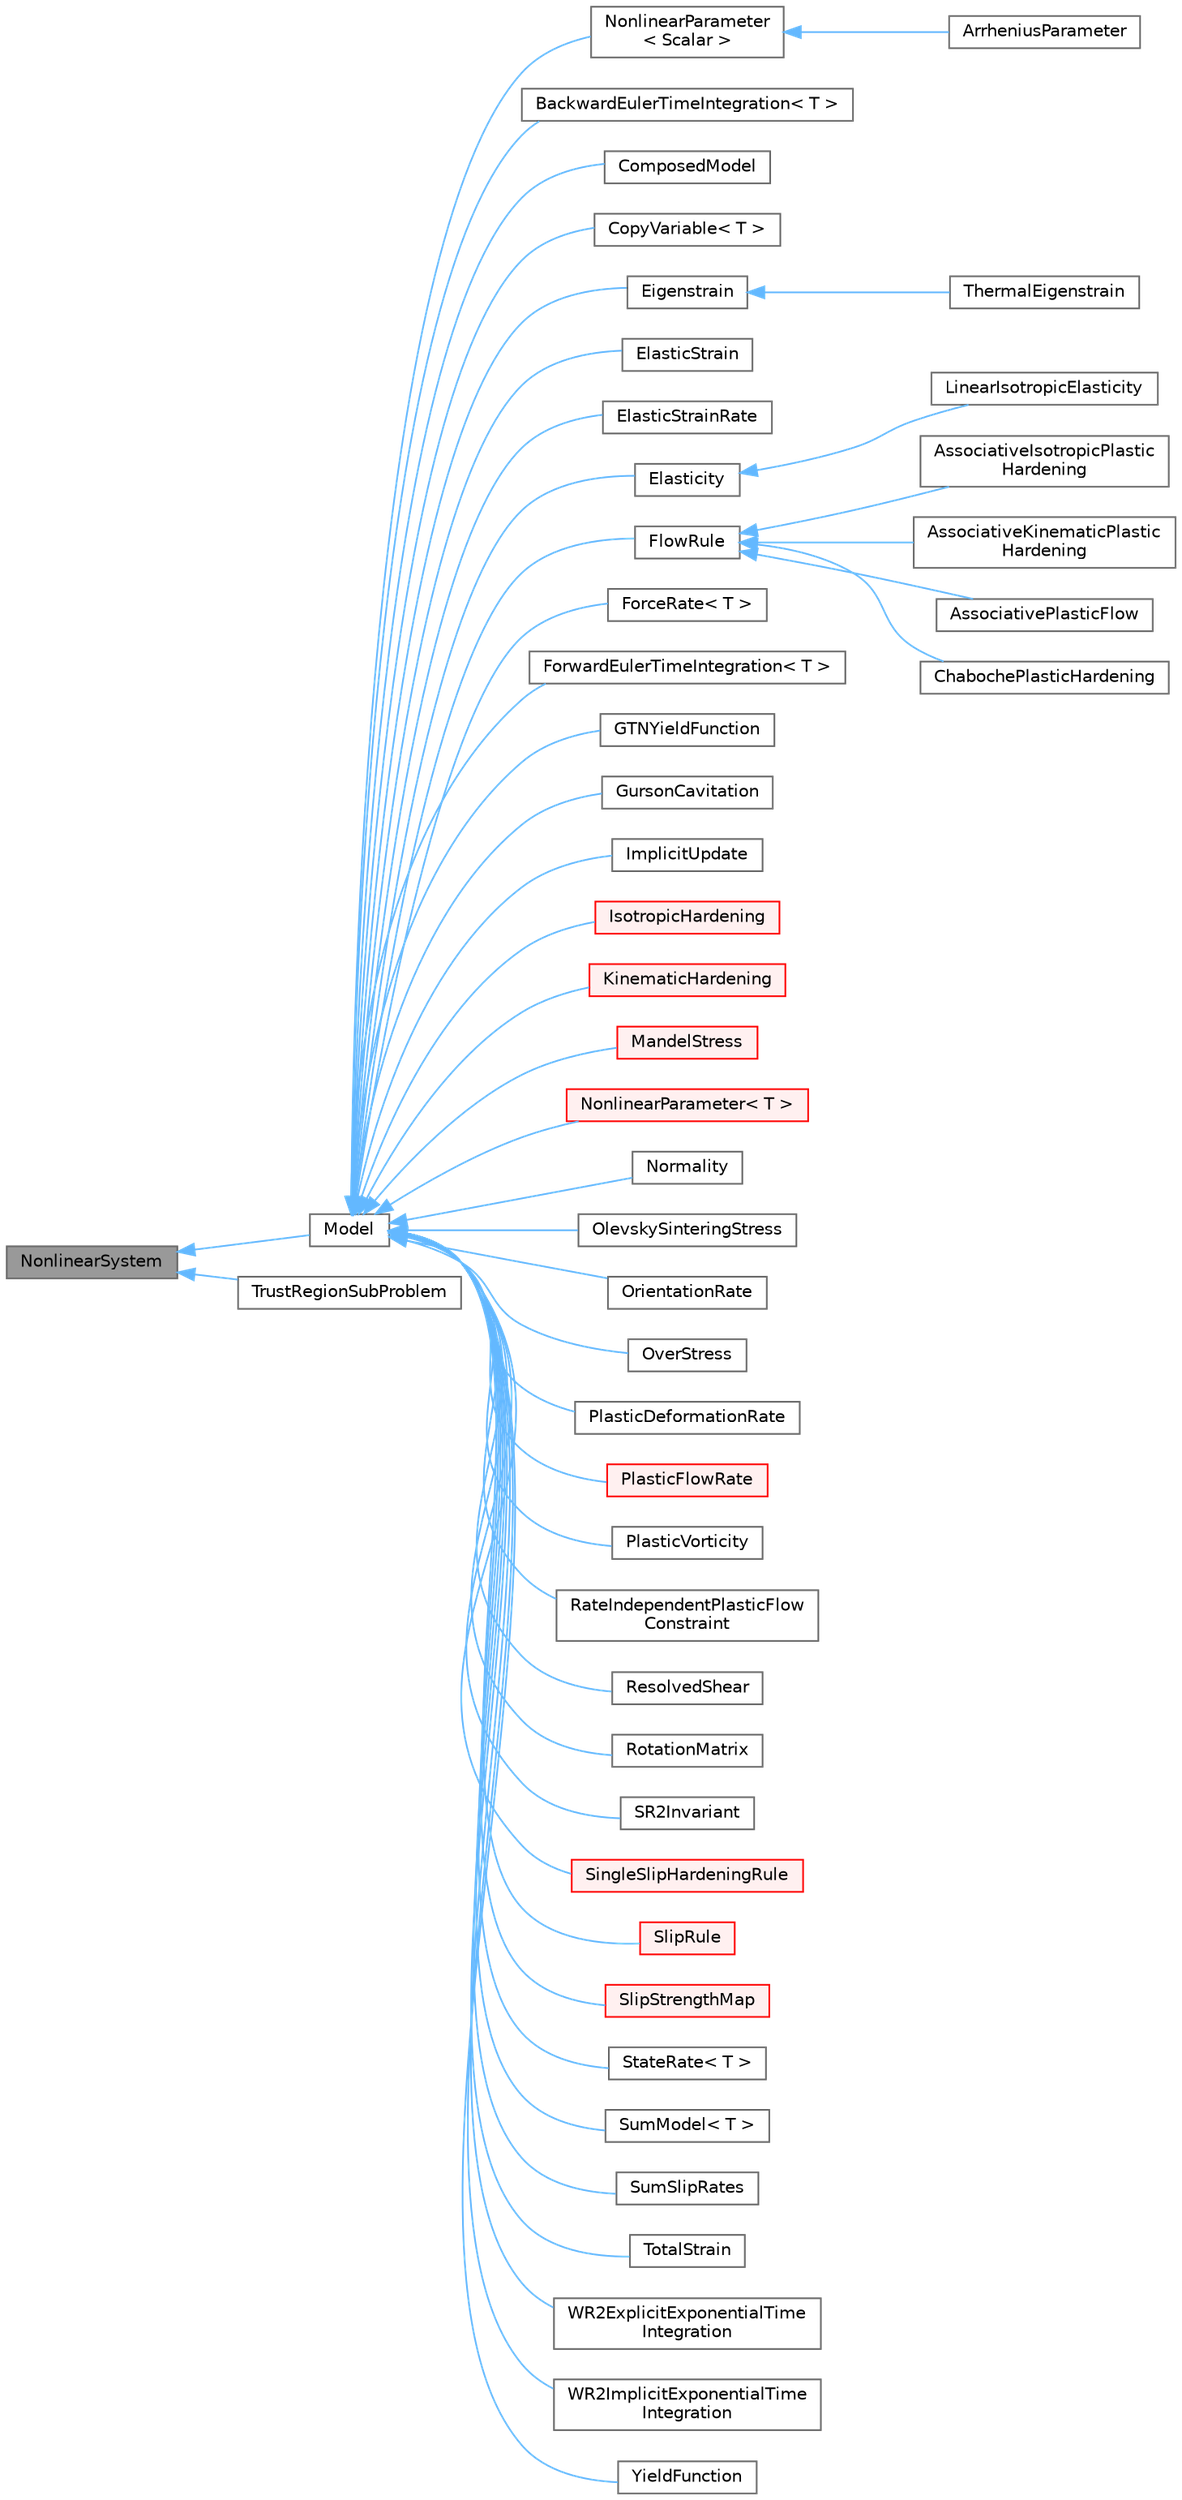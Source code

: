 digraph "NonlinearSystem"
{
 // LATEX_PDF_SIZE
  bgcolor="transparent";
  edge [fontname=Helvetica,fontsize=10,labelfontname=Helvetica,labelfontsize=10];
  node [fontname=Helvetica,fontsize=10,shape=box,height=0.2,width=0.4];
  rankdir="LR";
  Node1 [id="Node000001",label="NonlinearSystem",height=0.2,width=0.4,color="gray40", fillcolor="grey60", style="filled", fontcolor="black",tooltip="Definition of a nonlinear system of equations."];
  Node1 -> Node2 [id="edge1_Node000001_Node000002",dir="back",color="steelblue1",style="solid",tooltip=" "];
  Node2 [id="Node000002",label="Model",height=0.2,width=0.4,color="gray40", fillcolor="white", style="filled",URL="$classneml2_1_1Model.html",tooltip="The base class for all constitutive models."];
  Node2 -> Node3 [id="edge2_Node000002_Node000003",dir="back",color="steelblue1",style="solid",tooltip=" "];
  Node3 [id="Node000003",label="NonlinearParameter\l\< Scalar \>",height=0.2,width=0.4,color="gray40", fillcolor="white", style="filled",URL="$classneml2_1_1NonlinearParameter.html",tooltip=" "];
  Node3 -> Node4 [id="edge3_Node000003_Node000004",dir="back",color="steelblue1",style="solid",tooltip=" "];
  Node4 [id="Node000004",label="ArrheniusParameter",height=0.2,width=0.4,color="gray40", fillcolor="white", style="filled",URL="$classneml2_1_1ArrheniusParameter.html",tooltip="A scalar-valued parameter following an Arrhenius type relation."];
  Node2 -> Node5 [id="edge4_Node000002_Node000005",dir="back",color="steelblue1",style="solid",tooltip=" "];
  Node5 [id="Node000005",label="BackwardEulerTimeIntegration\< T \>",height=0.2,width=0.4,color="gray40", fillcolor="white", style="filled",URL="$classneml2_1_1BackwardEulerTimeIntegration.html",tooltip=" "];
  Node2 -> Node6 [id="edge5_Node000002_Node000006",dir="back",color="steelblue1",style="solid",tooltip=" "];
  Node6 [id="Node000006",label="ComposedModel",height=0.2,width=0.4,color="gray40", fillcolor="white", style="filled",URL="$classneml2_1_1ComposedModel.html",tooltip=" "];
  Node2 -> Node7 [id="edge6_Node000002_Node000007",dir="back",color="steelblue1",style="solid",tooltip=" "];
  Node7 [id="Node000007",label="CopyVariable\< T \>",height=0.2,width=0.4,color="gray40", fillcolor="white", style="filled",URL="$classneml2_1_1CopyVariable.html",tooltip="Copy the value of a variable into another variable."];
  Node2 -> Node8 [id="edge7_Node000002_Node000008",dir="back",color="steelblue1",style="solid",tooltip=" "];
  Node8 [id="Node000008",label="Eigenstrain",height=0.2,width=0.4,color="gray40", fillcolor="white", style="filled",URL="$classneml2_1_1Eigenstrain.html",tooltip=" "];
  Node8 -> Node9 [id="edge8_Node000008_Node000009",dir="back",color="steelblue1",style="solid",tooltip=" "];
  Node9 [id="Node000009",label="ThermalEigenstrain",height=0.2,width=0.4,color="gray40", fillcolor="white", style="filled",URL="$classneml2_1_1ThermalEigenstrain.html",tooltip=" "];
  Node2 -> Node10 [id="edge9_Node000002_Node000010",dir="back",color="steelblue1",style="solid",tooltip=" "];
  Node10 [id="Node000010",label="ElasticStrain",height=0.2,width=0.4,color="gray40", fillcolor="white", style="filled",URL="$classneml2_1_1ElasticStrain.html",tooltip=" "];
  Node2 -> Node11 [id="edge10_Node000002_Node000011",dir="back",color="steelblue1",style="solid",tooltip=" "];
  Node11 [id="Node000011",label="ElasticStrainRate",height=0.2,width=0.4,color="gray40", fillcolor="white", style="filled",URL="$classneml2_1_1ElasticStrainRate.html",tooltip="Calculate the elastic strain rate from crystal model kinematics."];
  Node2 -> Node12 [id="edge11_Node000002_Node000012",dir="back",color="steelblue1",style="solid",tooltip=" "];
  Node12 [id="Node000012",label="Elasticity",height=0.2,width=0.4,color="gray40", fillcolor="white", style="filled",URL="$classneml2_1_1Elasticity.html",tooltip=" "];
  Node12 -> Node13 [id="edge12_Node000012_Node000013",dir="back",color="steelblue1",style="solid",tooltip=" "];
  Node13 [id="Node000013",label="LinearIsotropicElasticity",height=0.2,width=0.4,color="gray40", fillcolor="white", style="filled",URL="$classneml2_1_1LinearIsotropicElasticity.html",tooltip=" "];
  Node2 -> Node14 [id="edge13_Node000002_Node000014",dir="back",color="steelblue1",style="solid",tooltip=" "];
  Node14 [id="Node000014",label="FlowRule",height=0.2,width=0.4,color="gray40", fillcolor="white", style="filled",URL="$classneml2_1_1FlowRule.html",tooltip=" "];
  Node14 -> Node15 [id="edge14_Node000014_Node000015",dir="back",color="steelblue1",style="solid",tooltip=" "];
  Node15 [id="Node000015",label="AssociativeIsotropicPlastic\lHardening",height=0.2,width=0.4,color="gray40", fillcolor="white", style="filled",URL="$classneml2_1_1AssociativeIsotropicPlasticHardening.html",tooltip=" "];
  Node14 -> Node16 [id="edge15_Node000014_Node000016",dir="back",color="steelblue1",style="solid",tooltip=" "];
  Node16 [id="Node000016",label="AssociativeKinematicPlastic\lHardening",height=0.2,width=0.4,color="gray40", fillcolor="white", style="filled",URL="$classneml2_1_1AssociativeKinematicPlasticHardening.html",tooltip=" "];
  Node14 -> Node17 [id="edge16_Node000014_Node000017",dir="back",color="steelblue1",style="solid",tooltip=" "];
  Node17 [id="Node000017",label="AssociativePlasticFlow",height=0.2,width=0.4,color="gray40", fillcolor="white", style="filled",URL="$classneml2_1_1AssociativePlasticFlow.html",tooltip=" "];
  Node14 -> Node18 [id="edge17_Node000014_Node000018",dir="back",color="steelblue1",style="solid",tooltip=" "];
  Node18 [id="Node000018",label="ChabochePlasticHardening",height=0.2,width=0.4,color="gray40", fillcolor="white", style="filled",URL="$classneml2_1_1ChabochePlasticHardening.html",tooltip=" "];
  Node2 -> Node19 [id="edge18_Node000002_Node000019",dir="back",color="steelblue1",style="solid",tooltip=" "];
  Node19 [id="Node000019",label="ForceRate\< T \>",height=0.2,width=0.4,color="gray40", fillcolor="white", style="filled",URL="$classneml2_1_1ForceRate.html",tooltip=" "];
  Node2 -> Node20 [id="edge19_Node000002_Node000020",dir="back",color="steelblue1",style="solid",tooltip=" "];
  Node20 [id="Node000020",label="ForwardEulerTimeIntegration\< T \>",height=0.2,width=0.4,color="gray40", fillcolor="white", style="filled",URL="$classneml2_1_1ForwardEulerTimeIntegration.html",tooltip=" "];
  Node2 -> Node21 [id="edge20_Node000002_Node000021",dir="back",color="steelblue1",style="solid",tooltip=" "];
  Node21 [id="Node000021",label="GTNYieldFunction",height=0.2,width=0.4,color="gray40", fillcolor="white", style="filled",URL="$classneml2_1_1GTNYieldFunction.html",tooltip=" "];
  Node2 -> Node22 [id="edge21_Node000002_Node000022",dir="back",color="steelblue1",style="solid",tooltip=" "];
  Node22 [id="Node000022",label="GursonCavitation",height=0.2,width=0.4,color="gray40", fillcolor="white", style="filled",URL="$classneml2_1_1GursonCavitation.html",tooltip=" "];
  Node2 -> Node23 [id="edge22_Node000002_Node000023",dir="back",color="steelblue1",style="solid",tooltip=" "];
  Node23 [id="Node000023",label="ImplicitUpdate",height=0.2,width=0.4,color="gray40", fillcolor="white", style="filled",URL="$classneml2_1_1ImplicitUpdate.html",tooltip=" "];
  Node2 -> Node24 [id="edge23_Node000002_Node000024",dir="back",color="steelblue1",style="solid",tooltip=" "];
  Node24 [id="Node000024",label="IsotropicHardening",height=0.2,width=0.4,color="red", fillcolor="#FFF0F0", style="filled",URL="$classneml2_1_1IsotropicHardening.html",tooltip=" "];
  Node2 -> Node27 [id="edge24_Node000002_Node000027",dir="back",color="steelblue1",style="solid",tooltip=" "];
  Node27 [id="Node000027",label="KinematicHardening",height=0.2,width=0.4,color="red", fillcolor="#FFF0F0", style="filled",URL="$classneml2_1_1KinematicHardening.html",tooltip=" "];
  Node2 -> Node29 [id="edge25_Node000002_Node000029",dir="back",color="steelblue1",style="solid",tooltip=" "];
  Node29 [id="Node000029",label="MandelStress",height=0.2,width=0.4,color="red", fillcolor="#FFF0F0", style="filled",URL="$classneml2_1_1MandelStress.html",tooltip=" "];
  Node2 -> Node31 [id="edge26_Node000002_Node000031",dir="back",color="steelblue1",style="solid",tooltip=" "];
  Node31 [id="Node000031",label="NonlinearParameter\< T \>",height=0.2,width=0.4,color="red", fillcolor="#FFF0F0", style="filled",URL="$classneml2_1_1NonlinearParameter.html",tooltip="The base class for nonlinear parameters."];
  Node2 -> Node34 [id="edge27_Node000002_Node000034",dir="back",color="steelblue1",style="solid",tooltip=" "];
  Node34 [id="Node000034",label="Normality",height=0.2,width=0.4,color="gray40", fillcolor="white", style="filled",URL="$classneml2_1_1Normality.html",tooltip=" "];
  Node2 -> Node35 [id="edge28_Node000002_Node000035",dir="back",color="steelblue1",style="solid",tooltip=" "];
  Node35 [id="Node000035",label="OlevskySinteringStress",height=0.2,width=0.4,color="gray40", fillcolor="white", style="filled",URL="$classneml2_1_1OlevskySinteringStress.html",tooltip=" "];
  Node2 -> Node36 [id="edge29_Node000002_Node000036",dir="back",color="steelblue1",style="solid",tooltip=" "];
  Node36 [id="Node000036",label="OrientationRate",height=0.2,width=0.4,color="gray40", fillcolor="white", style="filled",URL="$classneml2_1_1OrientationRate.html",tooltip="Calculate the orientation rate from the crystal model kinetics."];
  Node2 -> Node37 [id="edge30_Node000002_Node000037",dir="back",color="steelblue1",style="solid",tooltip=" "];
  Node37 [id="Node000037",label="OverStress",height=0.2,width=0.4,color="gray40", fillcolor="white", style="filled",URL="$classneml2_1_1OverStress.html",tooltip=" "];
  Node2 -> Node38 [id="edge31_Node000002_Node000038",dir="back",color="steelblue1",style="solid",tooltip=" "];
  Node38 [id="Node000038",label="PlasticDeformationRate",height=0.2,width=0.4,color="gray40", fillcolor="white", style="filled",URL="$classneml2_1_1PlasticDeformationRate.html",tooltip="Plastic deformation rate with the default kinetics."];
  Node2 -> Node39 [id="edge32_Node000002_Node000039",dir="back",color="steelblue1",style="solid",tooltip=" "];
  Node39 [id="Node000039",label="PlasticFlowRate",height=0.2,width=0.4,color="red", fillcolor="#FFF0F0", style="filled",URL="$classneml2_1_1PlasticFlowRate.html",tooltip=" "];
  Node2 -> Node41 [id="edge33_Node000002_Node000041",dir="back",color="steelblue1",style="solid",tooltip=" "];
  Node41 [id="Node000041",label="PlasticVorticity",height=0.2,width=0.4,color="gray40", fillcolor="white", style="filled",URL="$classneml2_1_1PlasticVorticity.html",tooltip="Calculate the plastic vorticity with the default crystal kinetics."];
  Node2 -> Node42 [id="edge34_Node000002_Node000042",dir="back",color="steelblue1",style="solid",tooltip=" "];
  Node42 [id="Node000042",label="RateIndependentPlasticFlow\lConstraint",height=0.2,width=0.4,color="gray40", fillcolor="white", style="filled",URL="$classneml2_1_1RateIndependentPlasticFlowConstraint.html",tooltip=" "];
  Node2 -> Node43 [id="edge35_Node000002_Node000043",dir="back",color="steelblue1",style="solid",tooltip=" "];
  Node43 [id="Node000043",label="ResolvedShear",height=0.2,width=0.4,color="gray40", fillcolor="white", style="filled",URL="$classneml2_1_1ResolvedShear.html",tooltip="Calculate the resolved shears."];
  Node2 -> Node44 [id="edge36_Node000002_Node000044",dir="back",color="steelblue1",style="solid",tooltip=" "];
  Node44 [id="Node000044",label="RotationMatrix",height=0.2,width=0.4,color="gray40", fillcolor="white", style="filled",URL="$classneml2_1_1RotationMatrix.html",tooltip="Convert a Rodrigues vector (Rot) to a second order tensor (R2)."];
  Node2 -> Node45 [id="edge37_Node000002_Node000045",dir="back",color="steelblue1",style="solid",tooltip=" "];
  Node45 [id="Node000045",label="SR2Invariant",height=0.2,width=0.4,color="gray40", fillcolor="white", style="filled",URL="$classneml2_1_1SR2Invariant.html",tooltip=" "];
  Node2 -> Node46 [id="edge38_Node000002_Node000046",dir="back",color="steelblue1",style="solid",tooltip=" "];
  Node46 [id="Node000046",label="SingleSlipHardeningRule",height=0.2,width=0.4,color="red", fillcolor="#FFF0F0", style="filled",URL="$classneml2_1_1SingleSlipHardeningRule.html",tooltip="Any slip rule where all systems share the same strength."];
  Node2 -> Node49 [id="edge39_Node000002_Node000049",dir="back",color="steelblue1",style="solid",tooltip=" "];
  Node49 [id="Node000049",label="SlipRule",height=0.2,width=0.4,color="red", fillcolor="#FFF0F0", style="filled",URL="$classneml2_1_1SlipRule.html",tooltip="Parent class of slip rules, mapping from resolved shear and internal state to slip rates."];
  Node2 -> Node51 [id="edge40_Node000002_Node000051",dir="back",color="steelblue1",style="solid",tooltip=" "];
  Node51 [id="Node000051",label="SlipStrengthMap",height=0.2,width=0.4,color="red", fillcolor="#FFF0F0", style="filled",URL="$classneml2_1_1SlipStrengthMap.html",tooltip="Parent class of maps between internal variables and the slip system strengths."];
  Node2 -> Node53 [id="edge41_Node000002_Node000053",dir="back",color="steelblue1",style="solid",tooltip=" "];
  Node53 [id="Node000053",label="StateRate\< T \>",height=0.2,width=0.4,color="gray40", fillcolor="white", style="filled",URL="$classneml2_1_1StateRate.html",tooltip=" "];
  Node2 -> Node54 [id="edge42_Node000002_Node000054",dir="back",color="steelblue1",style="solid",tooltip=" "];
  Node54 [id="Node000054",label="SumModel\< T \>",height=0.2,width=0.4,color="gray40", fillcolor="white", style="filled",URL="$classneml2_1_1SumModel.html",tooltip=" "];
  Node2 -> Node55 [id="edge43_Node000002_Node000055",dir="back",color="steelblue1",style="solid",tooltip=" "];
  Node55 [id="Node000055",label="SumSlipRates",height=0.2,width=0.4,color="gray40", fillcolor="white", style="filled",URL="$classneml2_1_1SumSlipRates.html",tooltip="A helper model to calculate the sum of the absolute value of the slip rates."];
  Node2 -> Node56 [id="edge44_Node000002_Node000056",dir="back",color="steelblue1",style="solid",tooltip=" "];
  Node56 [id="Node000056",label="TotalStrain",height=0.2,width=0.4,color="gray40", fillcolor="white", style="filled",URL="$classneml2_1_1TotalStrain.html",tooltip=" "];
  Node2 -> Node57 [id="edge45_Node000002_Node000057",dir="back",color="steelblue1",style="solid",tooltip=" "];
  Node57 [id="Node000057",label="WR2ExplicitExponentialTime\lIntegration",height=0.2,width=0.4,color="gray40", fillcolor="white", style="filled",URL="$classneml2_1_1WR2ExplicitExponentialTimeIntegration.html",tooltip="Explicit exponential time integration for rotations."];
  Node2 -> Node58 [id="edge46_Node000002_Node000058",dir="back",color="steelblue1",style="solid",tooltip=" "];
  Node58 [id="Node000058",label="WR2ImplicitExponentialTime\lIntegration",height=0.2,width=0.4,color="gray40", fillcolor="white", style="filled",URL="$classneml2_1_1WR2ImplicitExponentialTimeIntegration.html",tooltip="Implicit exponential time integration for rotations."];
  Node2 -> Node59 [id="edge47_Node000002_Node000059",dir="back",color="steelblue1",style="solid",tooltip=" "];
  Node59 [id="Node000059",label="YieldFunction",height=0.2,width=0.4,color="gray40", fillcolor="white", style="filled",URL="$classneml2_1_1YieldFunction.html",tooltip=" "];
  Node1 -> Node60 [id="edge48_Node000001_Node000060",dir="back",color="steelblue1",style="solid",tooltip=" "];
  Node60 [id="Node000060",label="TrustRegionSubProblem",height=0.2,width=0.4,color="gray40", fillcolor="white", style="filled",URL="$classneml2_1_1TrustRegionSubProblem.html",tooltip=" "];
}
